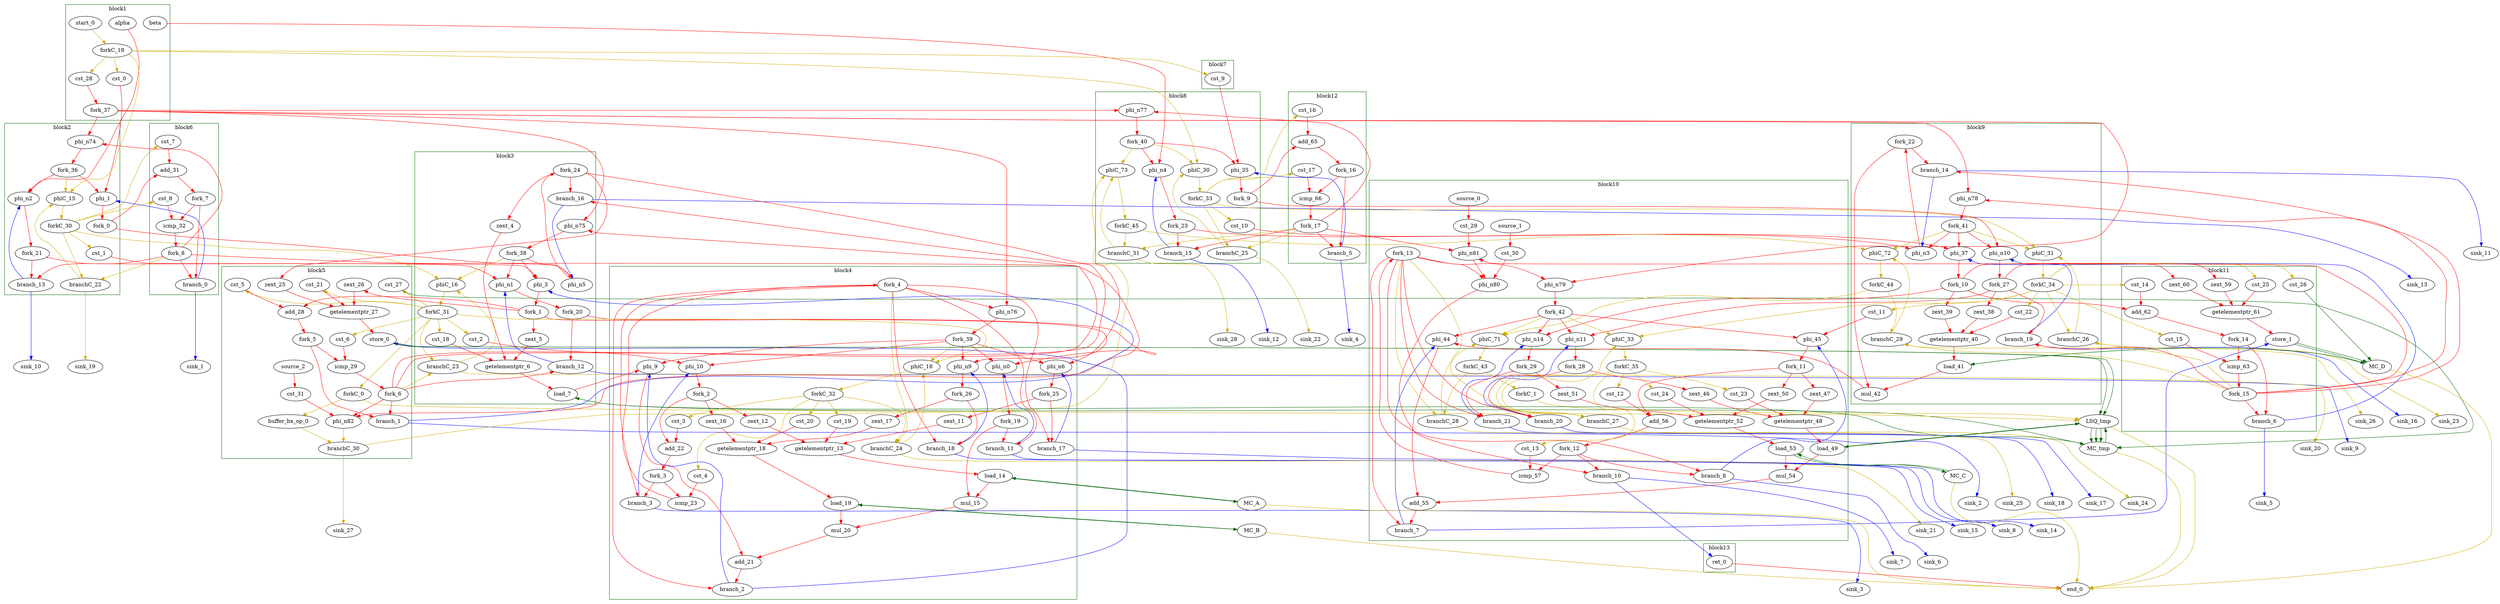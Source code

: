 Digraph G {
	splines=spline;
//DHLS version: 0.1.1" [shape = "none" pos = "20,20!"]

	subgraph cluster_0 {
	color = "darkgreen";
		label = "block1";
		"alpha" [type = "Entry", bbID= 1, in = "in1:32", out = "out1:32"];
		"beta" [type = "Entry", bbID= 1, in = "in1:32", out = "out1:32"];
		"cst_0" [type = "Constant", bbID= 1, in = "in1:32", out = "out1:32", value = "0x00000000"];
		"start_0" [type = "Entry", control= "true", bbID= 1, in = "in1:0", out = "out1:0"];
		"cst_28" [type = "Constant", bbID= 1, in = "in1:32", out = "out1:32", value = "0x00000001"];
		"forkC_18" [type = "Fork", bbID= 1, in = "in1:0", out = "out1:0 out2:0 out3:0 out4:0 out5:0 "];
		"fork_37" [type = "Fork", bbID= 1, in = "in1:32", out = "out1:32 out2:32 out3:32 out4:32 out5:32 out6:32 "];

	}

	subgraph cluster_1 {
	color = "darkgreen";
		label = "block2";
		"phi_1" [type = "Mux", bbID= 2, in = "in1?:1 in2:32 in3:32 ", out = "out1:32", delay=0.366];
		"cst_1" [type = "Constant", bbID= 2, in = "in1:32", out = "out1:32", value = "0x00000000"];
		"phi_n2" [type = "Mux", bbID= 2, in = "in1?:1 in2:32 in3:32 ", out = "out1:32", delay=0.366];
		"phiC_15" [type = "Mux", bbID= 2, in = "in1?:1 in2:0 in3:0 ", out = "out1:0", delay=0.166];
		"phi_n74" [type = "Merge", bbID= 2, in = "in1:32 in2:32*i ", out = "out1:32", delay=0.366];
		"branch_13" [type = "Branch", bbID= 2,  in = "in1:32 in2?:1*i", out = "out1+:32 out2-:32"];
		"branchC_22" [type = "Branch", bbID= 2,  in = "in1:0 in2?:1*i", out = "out1+:0 out2-:0"];
		"fork_0" [type = "Fork", bbID= 2, in = "in1:32", out = "out1:32 out2:32 "];
		"fork_21" [type = "Fork", bbID= 2, in = "in1:32", out = "out1:32 out2:32 "];
		"forkC_30" [type = "Fork", bbID= 2, in = "in1:0", out = "out1:0 out2:0 out3:0 out4:0 out5:0 "];
		"fork_36" [type = "Fork", bbID= 2, in = "in1:32", out = "out1:32 out2:32 out3:32 "];

	}

	subgraph cluster_2 {
	color = "darkgreen";
		label = "block3";
		"phi_3" [type = "Mux", bbID= 3, in = "in1?:1 in2:32 in3:32 ", out = "out1:32", delay=0.366];
		"zext_4" [type = "Operator", bbID= 3, op = "zext_op", in = "in1:32 ", out = "out1:32 ", delay=0.000, latency=0, II=1];
		"zext_5" [type = "Operator", bbID= 3, op = "zext_op", in = "in1:32 ", out = "out1:32 ", delay=0.000, latency=0, II=1];
		"getelementptr_6" [type = "Operator", bbID= 3, op = "getelementptr_op", in = "in1:32 in2:32 in3:32 ", out = "out1:32 ", constants=1, delay=2.966, latency=0, II=1];
		"load_7" [type = "Operator", bbID= 3, op = "mc_load_op",bbID= 3, portId= 0, offset= 0, in = "in1:32 in2:32", out = "out1:32 out2:32 ", delay=0.000, latency=2, II=1];
		"cst_2" [type = "Constant", bbID= 3, in = "in1:32", out = "out1:32", value = "0x00000000"];
		"cst_18" [type = "Constant", bbID= 3, in = "in1:32", out = "out1:32", value = "0x0000000A"];
		"phi_n1" [type = "Mux", bbID= 3, in = "in1?:1 in2:32 in3:32 ", out = "out1:32", delay=0.366];
		"phi_n5" [type = "Mux", bbID= 3, in = "in1?:1 in2:32 in3:32 ", out = "out1:32", delay=0.366];
		"phiC_16" [type = "Mux", bbID= 3, in = "in1?:1 in2:0 in3:0 ", out = "out1:0", delay=0.166];
		"phi_n75" [type = "Merge", bbID= 3, in = "in1:32 in2:32*i ", out = "out1:32", delay=0.366];
		"branch_12" [type = "Branch", bbID= 3,  in = "in1:32 in2?:1*i", out = "out1+:32 out2-:32"];
		"branch_16" [type = "Branch", bbID= 3,  in = "in1:32 in2?:1*i", out = "out1+:32 out2-:32"];
		"branchC_23" [type = "Branch", bbID= 3,  in = "in1:0 in2?:1*i", out = "out1+:0 out2-:0"];
		"fork_1" [type = "Fork", bbID= 3, in = "in1:32", out = "out1:32 out2:32 out3:32 out4:32 "];
		"fork_20" [type = "Fork", bbID= 3, in = "in1:32", out = "out1:32 out2:32 "];
		"fork_24" [type = "Fork", bbID= 3, in = "in1:32", out = "out1:32 out2:32 out3:32 out4:32 "];
		"forkC_31" [type = "Fork", bbID= 3, in = "in1:0", out = "out1:0 out2:0 out3:0 out4:0 out5:0 out6:0 out7:0 out8:0 out9:0 "];
		"fork_38" [type = "Fork", bbID= 3, in = "in1:32", out = "out1:32 out2:32 out3:32 out4:32 "];

	}

	subgraph cluster_3 {
	color = "darkgreen";
		label = "block4";
		"phi_9" [type = "Mux", bbID= 4, in = "in1?:1 in2:32 in3:32 ", out = "out1:32", delay=0.366];
		"phi_10" [type = "Mux", bbID= 4, in = "in1?:1 in2:32 in3:32 ", out = "out1:32", delay=0.366];
		"zext_11" [type = "Operator", bbID= 4, op = "zext_op", in = "in1:32 ", out = "out1:32 ", delay=0.000, latency=0, II=1];
		"zext_12" [type = "Operator", bbID= 4, op = "zext_op", in = "in1:32 ", out = "out1:32 ", delay=0.000, latency=0, II=1];
		"getelementptr_13" [type = "Operator", bbID= 4, op = "getelementptr_op", in = "in1:32 in2:32 in3:32 ", out = "out1:32 ", constants=1, delay=2.966, latency=0, II=1];
		"load_14" [type = "Operator", bbID= 4, op = "mc_load_op",bbID= 4, portId= 0, offset= 0, in = "in1:32 in2:32", out = "out1:32 out2:32 ", delay=0.000, latency=2, II=1];
		"mul_15" [type = "Operator", bbID= 4, op = "mul_op", in = "in1:32 in2:32 ", out = "out1:32 ", delay=0.000, latency=4, II=1];
		"zext_16" [type = "Operator", bbID= 4, op = "zext_op", in = "in1:32 ", out = "out1:32 ", delay=0.000, latency=0, II=1];
		"zext_17" [type = "Operator", bbID= 4, op = "zext_op", in = "in1:32 ", out = "out1:32 ", delay=0.000, latency=0, II=1];
		"getelementptr_18" [type = "Operator", bbID= 4, op = "getelementptr_op", in = "in1:32 in2:32 in3:32 ", out = "out1:32 ", constants=1, delay=2.966, latency=0, II=1];
		"load_19" [type = "Operator", bbID= 4, op = "mc_load_op",bbID= 4, portId= 0, offset= 0, in = "in1:32 in2:32", out = "out1:32 out2:32 ", delay=0.000, latency=2, II=1];
		"mul_20" [type = "Operator", bbID= 4, op = "mul_op", in = "in1:32 in2:32 ", out = "out1:32 ", delay=0.000, latency=4, II=1];
		"add_21" [type = "Operator", bbID= 4, op = "add_op", in = "in1:32 in2:32 ", out = "out1:32 ", delay=1.693, latency=0, II=1];
		"cst_3" [type = "Constant", bbID= 4, in = "in1:32", out = "out1:32", value = "0x00000001"];
		"add_22" [type = "Operator", bbID= 4, op = "add_op", in = "in1:32 in2:32 ", out = "out1:32 ", delay=1.693, latency=0, II=1];
		"cst_4" [type = "Constant", bbID= 4, in = "in1:32", out = "out1:32", value = "0x0000000A"];
		"icmp_23" [type = "Operator", bbID= 4, op = "icmp_ult_op", in = "in1:32 in2:32 ", out = "out1:1 ", delay=1.530, latency=0, II=1];
		"cst_19" [type = "Constant", bbID= 4, in = "in1:32", out = "out1:32", value = "0x0000000A"];
		"cst_20" [type = "Constant", bbID= 4, in = "in1:32", out = "out1:32", value = "0x0000000A"];
		"phi_n0" [type = "Mux", bbID= 4, in = "in1?:1 in2:32 in3:32 ", out = "out1:32", delay=0.366];
		"phi_n6" [type = "Mux", bbID= 4, in = "in1?:1 in2:32 in3:32 ", out = "out1:32", delay=0.366];
		"phi_n9" [type = "Mux", bbID= 4, in = "in1?:1 in2:32 in3:32 ", out = "out1:32", delay=0.366];
		"phiC_18" [type = "Mux", bbID= 4, in = "in1?:1 in2:0 in3:0 ", out = "out1:0", delay=0.166];
		"branch_2" [type = "Branch", bbID= 4,  in = "in1:32 in2?:1*i", out = "out1+:32 out2-:32"];
		"phi_n76" [type = "Merge", bbID= 4, in = "in1:32 in2:32*i ", out = "out1:32", delay=0.366];
		"branch_3" [type = "Branch", bbID= 4,  in = "in1:32 in2?:1*i", out = "out1+:32 out2-:32"];
		"branch_11" [type = "Branch", bbID= 4,  in = "in1:32 in2?:1*i", out = "out1+:32 out2-:32"];
		"branch_17" [type = "Branch", bbID= 4,  in = "in1:32 in2?:1*i", out = "out1+:32 out2-:32"];
		"branch_18" [type = "Branch", bbID= 4,  in = "in1:32 in2?:1*i", out = "out1+:32 out2-:32"];
		"branchC_24" [type = "Branch", bbID= 4,  in = "in1:0 in2?:1*i", out = "out1+:0 out2-:0"];
		"fork_2" [type = "Fork", bbID= 4, in = "in1:32", out = "out1:32 out2:32 out3:32 "];
		"fork_3" [type = "Fork", bbID= 4, in = "in1:32", out = "out1:32 out2:32 "];
		"fork_4" [type = "Fork", bbID= 4, in = "in1:32", out = "out1:32 out2:32 out3:32 out4:32 out5:32 out6:32 out7:32 "];
		"fork_19" [type = "Fork", bbID= 4, in = "in1:32", out = "out1:32 out2:32 "];
		"fork_25" [type = "Fork", bbID= 4, in = "in1:32", out = "out1:32 out2:32 "];
		"fork_26" [type = "Fork", bbID= 4, in = "in1:32", out = "out1:32 out2:32 "];
		"forkC_32" [type = "Fork", bbID= 4, in = "in1:0", out = "out1:0 out2:0 out3:0 out4:0 out5:0 "];
		"fork_39" [type = "Fork", bbID= 4, in = "in1:32", out = "out1:32 out2:32 out3:32 out4:32 out5:32 out6:32 "];

	}

	subgraph cluster_4 {
	color = "darkgreen";
		label = "block5";
		"zext_25" [type = "Operator", bbID= 5, op = "zext_op", in = "in1:32 ", out = "out1:32 ", delay=0.000, latency=0, II=1];
		"zext_26" [type = "Operator", bbID= 5, op = "zext_op", in = "in1:32 ", out = "out1:32 ", delay=0.000, latency=0, II=1];
		"getelementptr_27" [type = "Operator", bbID= 5, op = "getelementptr_op", in = "in1:32 in2:32 in3:32 ", out = "out1:32 ", constants=1, delay=2.966, latency=0, II=1];
		"store_0" [type = "Operator", bbID= 5, op = "lsq_store_op",bbID= 5, portId= 0, offset= 0, in = "in1:32 in2:32 ", out = "out1:32 out2:32", delay=0.000, latency=0, II=1];
		"cst_5" [type = "Constant", bbID= 5, in = "in1:32", out = "out1:32", value = "0x00000001"];
		"add_28" [type = "Operator", bbID= 5, op = "add_op", in = "in1:32 in2:32 ", out = "out1:32 ", delay=1.693, latency=0, II=1];
		"cst_6" [type = "Constant", bbID= 5, in = "in1:32", out = "out1:32", value = "0x0000000A"];
		"icmp_29" [type = "Operator", bbID= 5, op = "icmp_ult_op", in = "in1:32 in2:32 ", out = "out1:1 ", delay=1.530, latency=0, II=1];
		"cst_21" [type = "Constant", bbID= 5, in = "in1:32", out = "out1:32", value = "0x0000000A"];
		"cst_27" [type = "Constant", bbID= 5, in = "in1:32", out = "out1:32", value = "0x00000001"];
		"forkC_0" [type = "Fork", bbID= 5, in = "in1:0", out = "out1:0 out2:0 "];
		"buffer_bx_op_0" [type = "Operator", bbID= 5, op = "buffer_bx_op", in = "in1:0", out = "out1:0", delay=0, latency=1, II=1];
		"branch_1" [type = "Branch", bbID= 5,  in = "in1:32 in2?:1*i", out = "out1+:32 out2-:32"];
		"phi_n82" [type = "Mux", bbID= 5, in = "in1?:1 in2:32 in3:32 ", out = "out1:32", delay=0.366];
		"cst_31" [type = "Constant", bbID= 5, in = "in1:32", out = "out1:32", value = "0x00000001"];
		"source_2" [type = "Source", bbID= 5, out = "out1:0"];
		"branchC_30" [type = "Branch", bbID= 5,  in = "in1:0 in2?:1", out = "out1+:0 out2-:0"];
		"fork_5" [type = "Fork", bbID= 5, in = "in1:32", out = "out1:32 out2:32 "];
		"fork_6" [type = "Fork", bbID= 5, in = "in1:32", out = "out1:32 out2:32 out3:32 out4:32 out5:32 out6:32 "];

	}

	subgraph cluster_5 {
	color = "darkgreen";
		label = "block6";
		"cst_7" [type = "Constant", bbID= 6, in = "in1:32", out = "out1:32", value = "0x00000001"];
		"add_31" [type = "Operator", bbID= 6, op = "add_op", in = "in1:32 in2:32 ", out = "out1:32 ", delay=1.693, latency=0, II=1];
		"cst_8" [type = "Constant", bbID= 6, in = "in1:32", out = "out1:32", value = "0x0000000A"];
		"icmp_32" [type = "Operator", bbID= 6, op = "icmp_ult_op", in = "in1:32 in2:32 ", out = "out1:1 ", delay=1.530, latency=0, II=1];
		"branch_0" [type = "Branch", bbID= 6,  in = "in1:32 in2?:1*i", out = "out1+:32 out2-:32"];
		"fork_7" [type = "Fork", bbID= 6, in = "in1:32", out = "out1:32 out2:32 "];
		"fork_8" [type = "Fork", bbID= 6, in = "in1:32", out = "out1:32 out2:32 out3:32 out4:32 out5:32 "];

	}

	subgraph cluster_6 {
	color = "darkgreen";
		label = "block7";
		"cst_9" [type = "Constant", bbID= 7, in = "in1:32", out = "out1:32", value = "0x00000000"];

	}

	subgraph cluster_7 {
	color = "darkgreen";
		label = "block8";
		"phi_35" [type = "Mux", bbID= 8, in = "in1?:1 in2:32 in3:32 ", out = "out1:32", delay=0.366];
		"cst_10" [type = "Constant", bbID= 8, in = "in1:32", out = "out1:32", value = "0x00000000"];
		"phi_n4" [type = "Mux", bbID= 8, in = "in1?:1 in2:32 in3:32 ", out = "out1:32", delay=0.366];
		"phiC_30" [type = "Mux", bbID= 8, in = "in1?:1 in2:0 in3:0 ", out = "out1:0", delay=0.166];
		"phiC_73" [type = "Mux", bbID= 8, in = "in1?:1 in2:0 in3:0 ", out = "out1:0", delay=0.166];
		"phi_n77" [type = "Merge", bbID= 8, in = "in1:32 in2:32*i ", out = "out1:32", delay=0.366];
		"branch_15" [type = "Branch", bbID= 8,  in = "in1:32 in2?:1*i", out = "out1+:32 out2-:32"];
		"branchC_25" [type = "Branch", bbID= 8,  in = "in1:0 in2?:1*i", out = "out1+:0 out2-:0"];
		"branchC_31" [type = "Branch", bbID= 8,  in = "in1:0 in2?:1*i", out = "out1+:0 out2-:0"];
		"fork_9" [type = "Fork", bbID= 8, in = "in1:32", out = "out1:32 out2:32 "];
		"fork_23" [type = "Fork", bbID= 8, in = "in1:32", out = "out1:32 out2:32 "];
		"forkC_33" [type = "Fork", bbID= 8, in = "in1:0", out = "out1:0 out2:0 out3:0 out4:0 out5:0 "];
		"fork_40" [type = "Fork", bbID= 8, in = "in1:32", out = "out1:32 out2:32 out3:32 out4:32 "];
		"forkC_45" [type = "Fork", bbID= 8, in = "in1:0", out = "out1:0 out2:0 "];

	}

	subgraph cluster_8 {
	color = "darkgreen";
		label = "block9";
		"phi_37" [type = "Mux", bbID= 9, in = "in1?:1 in2:32 in3:32 ", out = "out1:32", delay=0.366];
		"zext_38" [type = "Operator", bbID= 9, op = "zext_op", in = "in1:32 ", out = "out1:32 ", delay=0.000, latency=0, II=1];
		"zext_39" [type = "Operator", bbID= 9, op = "zext_op", in = "in1:32 ", out = "out1:32 ", delay=0.000, latency=0, II=1];
		"getelementptr_40" [type = "Operator", bbID= 9, op = "getelementptr_op", in = "in1:32 in2:32 in3:32 ", out = "out1:32 ", constants=1, delay=2.966, latency=0, II=1];
		"load_41" [type = "Operator", bbID= 9, op = "mc_load_op",bbID= 9, portId= 0, offset= 0, in = "in1:32 in2:32", out = "out1:32 out2:32 ", delay=0.000, latency=2, II=1];
		"mul_42" [type = "Operator", bbID= 9, op = "mul_op", in = "in1:32 in2:32 ", out = "out1:32 ", delay=0.000, latency=4, II=1];
		"cst_11" [type = "Constant", bbID= 9, in = "in1:32", out = "out1:32", value = "0x00000000"];
		"cst_22" [type = "Constant", bbID= 9, in = "in1:32", out = "out1:32", value = "0x0000000A"];
		"phi_n3" [type = "Mux", bbID= 9, in = "in1?:1 in2:32 in3:32 ", out = "out1:32", delay=0.366];
		"phi_n10" [type = "Mux", bbID= 9, in = "in1?:1 in2:32 in3:32 ", out = "out1:32", delay=0.366];
		"phiC_31" [type = "Mux", bbID= 9, in = "in1?:1 in2:0 in3:0 ", out = "out1:0", delay=0.166];
		"phiC_72" [type = "Mux", bbID= 9, in = "in1?:1 in2:0 in3:0 ", out = "out1:0", delay=0.166];
		"phi_n78" [type = "Merge", bbID= 9, in = "in1:32 in2:32*i ", out = "out1:32", delay=0.366];
		"branch_14" [type = "Branch", bbID= 9,  in = "in1:32 in2?:1*i", out = "out1+:32 out2-:32"];
		"branch_19" [type = "Branch", bbID= 9,  in = "in1:32 in2?:1*i", out = "out1+:32 out2-:32"];
		"branchC_26" [type = "Branch", bbID= 9,  in = "in1:0 in2?:1*i", out = "out1+:0 out2-:0"];
		"branchC_29" [type = "Branch", bbID= 9,  in = "in1:0 in2?:1*i", out = "out1+:0 out2-:0"];
		"fork_10" [type = "Fork", bbID= 9, in = "in1:32", out = "out1:32 out2:32 out3:32 out4:32 "];
		"fork_22" [type = "Fork", bbID= 9, in = "in1:32", out = "out1:32 out2:32 "];
		"fork_27" [type = "Fork", bbID= 9, in = "in1:32", out = "out1:32 out2:32 out3:32 out4:32 "];
		"forkC_34" [type = "Fork", bbID= 9, in = "in1:0", out = "out1:0 out2:0 out3:0 out4:0 out5:0 out6:0 out7:0 out8:0 "];
		"fork_41" [type = "Fork", bbID= 9, in = "in1:32", out = "out1:32 out2:32 out3:32 out4:32 out5:32 "];
		"forkC_44" [type = "Fork", bbID= 9, in = "in1:0", out = "out1:0 out2:0 "];

	}

	subgraph cluster_9 {
	color = "darkgreen";
		label = "block10";
		"phi_44" [type = "Mux", bbID= 10, in = "in1?:1 in2:32 in3:32 ", out = "out1:32", delay=0.366];
		"phi_45" [type = "Mux", bbID= 10, in = "in1?:1 in2:32 in3:32 ", out = "out1:32", delay=0.366];
		"zext_46" [type = "Operator", bbID= 10, op = "zext_op", in = "in1:32 ", out = "out1:32 ", delay=0.000, latency=0, II=1];
		"zext_47" [type = "Operator", bbID= 10, op = "zext_op", in = "in1:32 ", out = "out1:32 ", delay=0.000, latency=0, II=1];
		"getelementptr_48" [type = "Operator", bbID= 10, op = "getelementptr_op", in = "in1:32 in2:32 in3:32 ", out = "out1:32 ", constants=1, delay=2.966, latency=0, II=1];
		"load_49" [type = "Operator", bbID= 10, op = "lsq_load_op",bbID= 10, portId= 0, offset= 0, in = "in1:32 in2:32", out = "out1:32 out2:32 ", delay=0.000, latency=5, II=1];
		"zext_50" [type = "Operator", bbID= 10, op = "zext_op", in = "in1:32 ", out = "out1:32 ", delay=0.000, latency=0, II=1];
		"zext_51" [type = "Operator", bbID= 10, op = "zext_op", in = "in1:32 ", out = "out1:32 ", delay=0.000, latency=0, II=1];
		"getelementptr_52" [type = "Operator", bbID= 10, op = "getelementptr_op", in = "in1:32 in2:32 in3:32 ", out = "out1:32 ", constants=1, delay=2.966, latency=0, II=1];
		"load_53" [type = "Operator", bbID= 10, op = "mc_load_op",bbID= 10, portId= 0, offset= 0, in = "in1:32 in2:32", out = "out1:32 out2:32 ", delay=0.000, latency=2, II=1];
		"mul_54" [type = "Operator", bbID= 10, op = "mul_op", in = "in1:32 in2:32 ", out = "out1:32 ", delay=0.000, latency=4, II=1];
		"add_55" [type = "Operator", bbID= 10, op = "add_op", in = "in1:32 in2:32 ", out = "out1:32 ", delay=1.693, latency=0, II=1];
		"cst_12" [type = "Constant", bbID= 10, in = "in1:32", out = "out1:32", value = "0x00000001"];
		"add_56" [type = "Operator", bbID= 10, op = "add_op", in = "in1:32 in2:32 ", out = "out1:32 ", delay=1.693, latency=0, II=1];
		"cst_13" [type = "Constant", bbID= 10, in = "in1:32", out = "out1:32", value = "0x0000000A"];
		"icmp_57" [type = "Operator", bbID= 10, op = "icmp_ult_op", in = "in1:32 in2:32 ", out = "out1:1 ", delay=1.530, latency=0, II=1];
		"cst_23" [type = "Constant", bbID= 10, in = "in1:32", out = "out1:32", value = "0x0000000A"];
		"cst_24" [type = "Constant", bbID= 10, in = "in1:32", out = "out1:32", value = "0x0000000A"];
		"forkC_1" [type = "Fork", bbID= 10, in = "in1:0", out = "out1:0 "];
		"phi_n11" [type = "Mux", bbID= 10, in = "in1?:1 in2:32 in3:32 ", out = "out1:32", delay=0.366];
		"phi_n14" [type = "Mux", bbID= 10, in = "in1?:1 in2:32 in3:32 ", out = "out1:32", delay=0.366];
		"phiC_33" [type = "Mux", bbID= 10, in = "in1?:1 in2:0 in3:0 ", out = "out1:0", delay=0.166];
		"phiC_71" [type = "Mux", bbID= 10, in = "in1?:1 in2:0 in3:0 ", out = "out1:0", delay=0.166];
		"branch_7" [type = "Branch", bbID= 10,  in = "in1:32 in2?:1*i", out = "out1+:32 out2-:32"];
		"phi_n79" [type = "Merge", bbID= 10, in = "in1:32 in2:32*i ", out = "out1:32", delay=0.366];
		"branch_8" [type = "Branch", bbID= 10,  in = "in1:32 in2?:1*i", out = "out1+:32 out2-:32"];
		"phi_n80" [type = "Mux", bbID= 10, in = "in1?:1 in2:32 in3:32 ", out = "out1:32", delay=0.366];
		"phi_n81" [type = "Mux", bbID= 10, in = "in1?:1 in2:32 in3:32 ", out = "out1:32", delay=0.366];
		"cst_29" [type = "Constant", bbID= 10, in = "in1:32", out = "out1:32", value = "0x00000001"];
		"source_0" [type = "Source", bbID= 10, out = "out1:0"];
		"cst_30" [type = "Constant", bbID= 10, in = "in1:32", out = "out1:32", value = "0x00000001"];
		"source_1" [type = "Source", bbID= 10, out = "out1:0"];
		"branch_10" [type = "Branch", bbID= 10,  in = "in1:32 in2?:1", out = "out1+:32 out2-:32"];
		"branch_20" [type = "Branch", bbID= 10,  in = "in1:32 in2?:1*i", out = "out1+:32 out2-:32"];
		"branch_21" [type = "Branch", bbID= 10,  in = "in1:32 in2?:1*i", out = "out1+:32 out2-:32"];
		"branchC_27" [type = "Branch", bbID= 10,  in = "in1:0 in2?:1*i", out = "out1+:0 out2-:0"];
		"branchC_28" [type = "Branch", bbID= 10,  in = "in1:0 in2?:1*i", out = "out1+:0 out2-:0"];
		"fork_11" [type = "Fork", bbID= 10, in = "in1:32", out = "out1:32 out2:32 out3:32 "];
		"fork_12" [type = "Fork", bbID= 10, in = "in1:32", out = "out1:32 out2:32 out3:32 "];
		"fork_13" [type = "Fork", bbID= 10, in = "in1:32", out = "out1:32 out2:32 out3:32 out4:32 out5:32 out6:32 out7:32 out8:32 "];
		"fork_28" [type = "Fork", bbID= 10, in = "in1:32", out = "out1:32 out2:32 "];
		"fork_29" [type = "Fork", bbID= 10, in = "in1:32", out = "out1:32 out2:32 "];
		"forkC_35" [type = "Fork", bbID= 10, in = "in1:0", out = "out1:0 out2:0 out3:0 out4:0 out5:0 "];
		"fork_42" [type = "Fork", bbID= 10, in = "in1:32", out = "out1:32 out2:32 out3:32 out4:32 out5:32 out6:32 "];
		"forkC_43" [type = "Fork", bbID= 10, in = "in1:0", out = "out1:0 out2:0 "];

	}

	subgraph cluster_10 {
	color = "darkgreen";
		label = "block11";
		"zext_59" [type = "Operator", bbID= 11, op = "zext_op", in = "in1:32 ", out = "out1:32 ", delay=0.000, latency=0, II=1];
		"zext_60" [type = "Operator", bbID= 11, op = "zext_op", in = "in1:32 ", out = "out1:32 ", delay=0.000, latency=0, II=1];
		"getelementptr_61" [type = "Operator", bbID= 11, op = "getelementptr_op", in = "in1:32 in2:32 in3:32 ", out = "out1:32 ", constants=1, delay=2.966, latency=0, II=1];
		"store_1" [type = "Operator", bbID= 11, op = "mc_store_op",bbID= 11, portId= 0, offset= 0, in = "in1:32 in2:32 ", out = "out1:32 out2:32", delay=0.000, latency=0, II=1];
		"cst_14" [type = "Constant", bbID= 11, in = "in1:32", out = "out1:32", value = "0x00000001"];
		"add_62" [type = "Operator", bbID= 11, op = "add_op", in = "in1:32 in2:32 ", out = "out1:32 ", delay=1.693, latency=0, II=1];
		"cst_15" [type = "Constant", bbID= 11, in = "in1:32", out = "out1:32", value = "0x0000000A"];
		"icmp_63" [type = "Operator", bbID= 11, op = "icmp_ult_op", in = "in1:32 in2:32 ", out = "out1:1 ", delay=1.530, latency=0, II=1];
		"cst_25" [type = "Constant", bbID= 11, in = "in1:32", out = "out1:32", value = "0x0000000A"];
		"cst_26" [type = "Constant", bbID= 11, in = "in1:32", out = "out1:32", value = "0x00000001"];
		"branch_6" [type = "Branch", bbID= 11,  in = "in1:32 in2?:1*i", out = "out1+:32 out2-:32"];
		"fork_14" [type = "Fork", bbID= 11, in = "in1:32", out = "out1:32 out2:32 "];
		"fork_15" [type = "Fork", bbID= 11, in = "in1:32", out = "out1:32 out2:32 out3:32 out4:32 out5:32 out6:32 out7:32 "];

	}

	subgraph cluster_11 {
	color = "darkgreen";
		label = "block12";
		"cst_16" [type = "Constant", bbID= 12, in = "in1:32", out = "out1:32", value = "0x00000001"];
		"add_65" [type = "Operator", bbID= 12, op = "add_op", in = "in1:32 in2:32 ", out = "out1:32 ", delay=1.693, latency=0, II=1];
		"cst_17" [type = "Constant", bbID= 12, in = "in1:32", out = "out1:32", value = "0x0000000A"];
		"icmp_66" [type = "Operator", bbID= 12, op = "icmp_ult_op", in = "in1:32 in2:32 ", out = "out1:1 ", delay=1.530, latency=0, II=1];
		"branch_5" [type = "Branch", bbID= 12,  in = "in1:32 in2?:1*i", out = "out1+:32 out2-:32"];
		"fork_16" [type = "Fork", bbID= 12, in = "in1:32", out = "out1:32 out2:32 "];
		"fork_17" [type = "Fork", bbID= 12, in = "in1:32", out = "out1:32 out2:32 out3:32 out4:32 out5:32 out6:32 "];

	}

	subgraph cluster_12 {
	color = "darkgreen";
		label = "block13";
		"ret_0" [type = "Operator", bbID= 13, op = "ret_op", in = "in1:32 ", out = "out1:32 ", delay=0.000, latency=0, II=1];

	}
	"LSQ_tmp" [type = "LSQ", bbID= 0, in = "in1:0*c0 in2:0*c1 in3:32*s0a in4:32*s0d in5:32*l0a in6:32*x0d ", out = "out1:32*l0d out2:0*e out3:32*x0a out4:32*y0a out5:32*y0d ", memory = "tmp", bbcount = 2, ldcount = 1, stcount = 1, fifoDepth = 16, numLoads = "{0; 1}", numStores = "{1; 0}", loadOffsets = "{{0;0;0;0;0;0;0;0;0;0;0;0;0;0;0;0};{0;0;0;0;0;0;0;0;0;0;0;0;0;0;0;0}}", storeOffsets = "{{0;0;0;0;0;0;0;0;0;0;0;0;0;0;0;0};{0;0;0;0;0;0;0;0;0;0;0;0;0;0;0;0}}", loadPorts = "{{0;0;0;0;0;0;0;0;0;0;0;0;0;0;0;0};{0;0;0;0;0;0;0;0;0;0;0;0;0;0;0;0}}", storePorts = "{{0;0;0;0;0;0;0;0;0;0;0;0;0;0;0;0};{0;0;0;0;0;0;0;0;0;0;0;0;0;0;0;0}}"];
	"MC_tmp" [type = "MC", bbID= 0, in = "in1:32*c0 in2:32*l0a in3:32*l1a in4:32*s0a in5:32*s0d ", out = "out1:32*l0d out2:32*l1d out3:0*e ", memory = "tmp", bbcount = 1, ldcount = 2, stcount = 1];
	"MC_A" [type = "MC", bbID= 0, in = "in1:32*l0a ", out = "out1:32*l0d out2:0*e ", memory = "A", bbcount = 0, ldcount = 1, stcount = 0];
	"MC_B" [type = "MC", bbID= 0, in = "in1:32*l0a ", out = "out1:32*l0d out2:0*e ", memory = "B", bbcount = 0, ldcount = 1, stcount = 0];
	"MC_D" [type = "MC", bbID= 0, in = "in1:32*c0 in2:32*l0a in3:32*s0a in4:32*s0d ", out = "out1:32*l0d out2:0*e ", memory = "D", bbcount = 1, ldcount = 1, stcount = 1];
	"MC_C" [type = "MC", bbID= 0, in = "in1:32*l0a ", out = "out1:32*l0d out2:0*e ", memory = "C", bbcount = 0, ldcount = 1, stcount = 0];
	"sink_1" [type = "Sink", bbID= 0, in = "in1:32"];
	"sink_2" [type = "Sink", bbID= 0, in = "in1:32"];
	"sink_3" [type = "Sink", bbID= 0, in = "in1:32"];
	"sink_4" [type = "Sink", bbID= 0, in = "in1:32"];
	"sink_5" [type = "Sink", bbID= 0, in = "in1:32"];
	"sink_6" [type = "Sink", bbID= 0, in = "in1:32"];
	"sink_7" [type = "Sink", bbID= 0, in = "in1:32"];
	"sink_8" [type = "Sink", bbID= 0, in = "in1:32"];
	"sink_9" [type = "Sink", bbID= 0, in = "in1:32"];
	"sink_10" [type = "Sink", bbID= 0, in = "in1:32"];
	"sink_11" [type = "Sink", bbID= 0, in = "in1:32"];
	"sink_12" [type = "Sink", bbID= 0, in = "in1:32"];
	"sink_13" [type = "Sink", bbID= 0, in = "in1:32"];
	"sink_14" [type = "Sink", bbID= 0, in = "in1:32"];
	"sink_15" [type = "Sink", bbID= 0, in = "in1:32"];
	"sink_16" [type = "Sink", bbID= 0, in = "in1:32"];
	"sink_17" [type = "Sink", bbID= 0, in = "in1:32"];
	"sink_18" [type = "Sink", bbID= 0, in = "in1:32"];
	"sink_19" [type = "Sink", bbID= 0, in = "in1:0"];
	"sink_20" [type = "Sink", bbID= 0, in = "in1:0"];
	"sink_21" [type = "Sink", bbID= 0, in = "in1:0"];
	"sink_22" [type = "Sink", bbID= 0, in = "in1:0"];
	"sink_23" [type = "Sink", bbID= 0, in = "in1:0"];
	"sink_24" [type = "Sink", bbID= 0, in = "in1:0"];
	"sink_25" [type = "Sink", bbID= 0, in = "in1:0"];
	"sink_26" [type = "Sink", bbID= 0, in = "in1:0"];
	"sink_27" [type = "Sink", bbID= 0, in = "in1:0"];
	"sink_28" [type = "Sink", bbID= 0, in = "in1:0"];
	"end_0" [type = "Exit", bbID= 0, in = "in1:0*e in2:0*e in3:0*e in4:0*e in5:0*e in6:0*e in7:32 ", out = "out1:32"];

	"load_7" -> "MC_tmp" [color = "darkgreen", mem_address = "true", from = "out2", to = "in2"];
	"MC_tmp" -> "load_7" [color = "darkgreen", mem_address = "false", from = "out1", to = "in1"];
	"load_14" -> "MC_A" [color = "darkgreen", mem_address = "true", from = "out2", to = "in1"];
	"MC_A" -> "load_14" [color = "darkgreen", mem_address = "false", from = "out1", to = "in1"];
	"load_19" -> "MC_B" [color = "darkgreen", mem_address = "true", from = "out2", to = "in1"];
	"MC_B" -> "load_19" [color = "darkgreen", mem_address = "false", from = "out1", to = "in1"];
	"store_0" -> "LSQ_tmp" [color = "darkgreen", mem_address = "true", from = "out2", to = "in3"];
	"store_0" -> "LSQ_tmp" [color = "darkgreen", mem_address = "false", from = "out1", to = "in4"];
	"load_41" -> "MC_D" [color = "darkgreen", mem_address = "true", from = "out2", to = "in2"];
	"MC_D" -> "load_41" [color = "darkgreen", mem_address = "false", from = "out1", to = "in1"];
	"load_49" -> "LSQ_tmp" [color = "darkgreen", mem_address = "true", from = "out2", to = "in5"];
	"LSQ_tmp" -> "load_49" [color = "darkgreen", mem_address = "false", from = "out1", to = "in1"];
	"load_53" -> "MC_C" [color = "darkgreen", mem_address = "true", from = "out2", to = "in1"];
	"MC_C" -> "load_53" [color = "darkgreen", mem_address = "false", from = "out1", to = "in1"];
	"store_1" -> "MC_D" [color = "darkgreen", mem_address = "true", from = "out2", to = "in3"];
	"store_1" -> "MC_D" [color = "darkgreen", mem_address = "false", from = "out1", to = "in4"];
	"LSQ_tmp" -> "end_0" [color = "gold3", from = "out2", to = "in1"];
	"cst_27" -> "MC_tmp" [color = "darkgreen", from = "out1", to = "in1"];
	"MC_tmp" -> "end_0" [color = "gold3", from = "out3", to = "in2"];
	"LSQ_tmp" -> "MC_tmp" [color = "darkgreen", mem_address = "true", from = "out3", to = "in3"];
	"LSQ_tmp" -> "MC_tmp" [color = "darkgreen", mem_address = "true", from = "out4", to = "in4"];
	"LSQ_tmp" -> "MC_tmp" [color = "darkgreen", mem_address = "false", from = "out5", to = "in5"];
	"MC_tmp" -> "LSQ_tmp" [color = "darkgreen", mem_address = "false", from = "out2", to = "in6"];
	"MC_A" -> "end_0" [color = "gold3", from = "out2", to = "in3"];
	"MC_B" -> "end_0" [color = "gold3", from = "out2", to = "in4"];
	"cst_26" -> "MC_D" [color = "darkgreen", from = "out1", to = "in1"];
	"MC_D" -> "end_0" [color = "gold3", from = "out2", to = "in5"];
	"MC_C" -> "end_0" [color = "gold3", from = "out2", to = "in6"];
	"alpha" -> "phi_n2" [color = "red", from = "out1", to = "in3"];
	"beta" -> "phi_n4" [color = "red", from = "out1", to = "in3"];
	"cst_0" -> "phi_1" [color = "red", from = "out1", to = "in3"];
	"phi_1" -> "fork_0" [color = "red", from = "out1", to = "in1"];
	"cst_1" -> "phi_3" [color = "red", from = "out1", to = "in3"];
	"phi_3" -> "fork_1" [color = "red", from = "out1", to = "in1"];
	"zext_4" -> "getelementptr_6" [color = "red", from = "out1", to = "in1"];
	"zext_5" -> "getelementptr_6" [color = "red", from = "out1", to = "in2"];
	"getelementptr_6" -> "load_7" [color = "red", from = "out1", to = "in2"];
	"load_7" -> "phi_9" [color = "red", from = "out1", to = "in3"];
	"phi_9" -> "add_21" [color = "red", from = "out1", to = "in1"];
	"cst_2" -> "phi_10" [color = "red", from = "out1", to = "in3"];
	"phi_10" -> "fork_2" [color = "red", from = "out1", to = "in1"];
	"zext_11" -> "getelementptr_13" [color = "red", from = "out1", to = "in1"];
	"zext_12" -> "getelementptr_13" [color = "red", from = "out1", to = "in2"];
	"getelementptr_13" -> "load_14" [color = "red", from = "out1", to = "in2"];
	"load_14" -> "mul_15" [color = "red", from = "out1", to = "in1"];
	"mul_15" -> "mul_20" [color = "red", from = "out1", to = "in1"];
	"zext_16" -> "getelementptr_18" [color = "red", from = "out1", to = "in1"];
	"zext_17" -> "getelementptr_18" [color = "red", from = "out1", to = "in2"];
	"getelementptr_18" -> "load_19" [color = "red", from = "out1", to = "in2"];
	"load_19" -> "mul_20" [color = "red", from = "out1", to = "in2"];
	"mul_20" -> "add_21" [color = "red", from = "out1", to = "in2"];
	"add_21" -> "branch_2" [color = "red", from = "out1", to = "in1"];
	"cst_3" -> "add_22" [color = "red", from = "out1", to = "in2"];
	"add_22" -> "fork_3" [color = "red", from = "out1", to = "in1"];
	"cst_4" -> "icmp_23" [color = "red", from = "out1", to = "in2"];
	"icmp_23" -> "fork_4" [color = "red", from = "out1", to = "in1"];
	"zext_25" -> "getelementptr_27" [color = "red", from = "out1", to = "in1"];
	"zext_26" -> "getelementptr_27" [color = "red", from = "out1", to = "in2"];
	"getelementptr_27" -> "store_0" [color = "red", from = "out1", to = "in2"];
	"cst_5" -> "add_28" [color = "red", from = "out1", to = "in2"];
	"add_28" -> "fork_5" [color = "red", from = "out1", to = "in1"];
	"cst_6" -> "icmp_29" [color = "red", from = "out1", to = "in2"];
	"icmp_29" -> "fork_6" [color = "red", from = "out1", to = "in1"];
	"cst_7" -> "add_31" [color = "red", from = "out1", to = "in2"];
	"add_31" -> "fork_7" [color = "red", from = "out1", to = "in1"];
	"cst_8" -> "icmp_32" [color = "red", from = "out1", to = "in2"];
	"icmp_32" -> "fork_8" [color = "red", from = "out1", to = "in1"];
	"cst_9" -> "phi_35" [color = "red", from = "out1", to = "in3"];
	"phi_35" -> "fork_9" [color = "red", from = "out1", to = "in1"];
	"cst_10" -> "phi_37" [color = "red", from = "out1", to = "in3"];
	"phi_37" -> "fork_10" [color = "red", from = "out1", to = "in1"];
	"zext_38" -> "getelementptr_40" [color = "red", from = "out1", to = "in1"];
	"zext_39" -> "getelementptr_40" [color = "red", from = "out1", to = "in2"];
	"getelementptr_40" -> "load_41" [color = "red", from = "out1", to = "in2"];
	"load_41" -> "mul_42" [color = "red", from = "out1", to = "in1"];
	"mul_42" -> "phi_44" [color = "red", from = "out1", to = "in3"];
	"phi_44" -> "add_55" [color = "red", from = "out1", to = "in1"];
	"cst_11" -> "phi_45" [color = "red", from = "out1", to = "in3"];
	"phi_45" -> "fork_11" [color = "red", from = "out1", to = "in1"];
	"zext_46" -> "getelementptr_48" [color = "red", from = "out1", to = "in1"];
	"zext_47" -> "getelementptr_48" [color = "red", from = "out1", to = "in2"];
	"getelementptr_48" -> "load_49" [color = "red", from = "out1", to = "in2"];
	"load_49" -> "mul_54" [color = "red", from = "out1", to = "in1"];
	"zext_50" -> "getelementptr_52" [color = "red", from = "out1", to = "in1"];
	"zext_51" -> "getelementptr_52" [color = "red", from = "out1", to = "in2"];
	"getelementptr_52" -> "load_53" [color = "red", from = "out1", to = "in2"];
	"load_53" -> "mul_54" [color = "red", from = "out1", to = "in2"];
	"mul_54" -> "add_55" [color = "red", from = "out1", to = "in2"];
	"add_55" -> "branch_7" [color = "red", from = "out1", to = "in1"];
	"cst_12" -> "add_56" [color = "red", from = "out1", to = "in2"];
	"add_56" -> "fork_12" [color = "red", from = "out1", to = "in1"];
	"cst_13" -> "icmp_57" [color = "red", from = "out1", to = "in2"];
	"icmp_57" -> "fork_13" [color = "red", from = "out1", to = "in1"];
	"zext_59" -> "getelementptr_61" [color = "red", from = "out1", to = "in1"];
	"zext_60" -> "getelementptr_61" [color = "red", from = "out1", to = "in2"];
	"getelementptr_61" -> "store_1" [color = "red", from = "out1", to = "in2"];
	"cst_14" -> "add_62" [color = "red", from = "out1", to = "in2"];
	"add_62" -> "fork_14" [color = "red", from = "out1", to = "in1"];
	"cst_15" -> "icmp_63" [color = "red", from = "out1", to = "in2"];
	"icmp_63" -> "fork_15" [color = "red", from = "out1", to = "in1"];
	"cst_16" -> "add_65" [color = "red", from = "out1", to = "in2"];
	"add_65" -> "fork_16" [color = "red", from = "out1", to = "in1"];
	"cst_17" -> "icmp_66" [color = "red", from = "out1", to = "in2"];
	"icmp_66" -> "fork_17" [color = "red", from = "out1", to = "in1"];
	"ret_0" -> "end_0" [color = "red", from = "out1", to = "in7"];
	"cst_18" -> "getelementptr_6" [color = "red", from = "out1", to = "in3"];
	"cst_19" -> "getelementptr_13" [color = "red", from = "out1", to = "in3"];
	"cst_20" -> "getelementptr_18" [color = "red", from = "out1", to = "in3"];
	"cst_21" -> "getelementptr_27" [color = "red", from = "out1", to = "in3"];
	"cst_22" -> "getelementptr_40" [color = "red", from = "out1", to = "in3"];
	"cst_23" -> "getelementptr_48" [color = "red", from = "out1", to = "in3"];
	"cst_24" -> "getelementptr_52" [color = "red", from = "out1", to = "in3"];
	"cst_25" -> "getelementptr_61" [color = "red", from = "out1", to = "in3"];
	"start_0" -> "forkC_18" [color = "gold3", from = "out1", to = "in1"];
	"forkC_0" -> "buffer_bx_op_0" [color = "gold3", from = "out1", to = "in1"];
	"forkC_0" -> "LSQ_tmp" [color = "gold3", from = "out2", to = "in1"];
	"buffer_bx_op_0" -> "branchC_30" [color = "gold3", from = "out1", to = "in1"];
	"forkC_1" -> "LSQ_tmp" [color = "gold3", from = "out1", to = "in2"];
	"phi_n0" -> "fork_19" [color = "red", from = "out1", to = "in1"];
	"phi_n1" -> "fork_20" [color = "red", from = "out1", to = "in1"];
	"phi_n2" -> "fork_21" [color = "red", from = "out1", to = "in1"];
	"phi_n3" -> "fork_22" [color = "red", from = "out1", to = "in1"];
	"phi_n4" -> "fork_23" [color = "red", from = "out1", to = "in1"];
	"phi_n5" -> "fork_24" [color = "red", from = "out1", to = "in1"];
	"phi_n6" -> "fork_25" [color = "red", from = "out1", to = "in1"];
	"phi_n9" -> "fork_26" [color = "red", from = "out1", to = "in1"];
	"phi_n10" -> "fork_27" [color = "red", from = "out1", to = "in1"];
	"phi_n11" -> "fork_28" [color = "red", from = "out1", to = "in1"];
	"phi_n14" -> "fork_29" [color = "red", from = "out1", to = "in1"];
	"phiC_15" -> "forkC_30" [color = "gold3", from = "out1", to = "in1"];
	"phiC_16" -> "forkC_31" [color = "gold3", from = "out1", to = "in1"];
	"phiC_18" -> "forkC_32" [color = "gold3", from = "out1", to = "in1"];
	"phiC_30" -> "forkC_33" [color = "gold3", from = "out1", to = "in1"];
	"phiC_31" -> "forkC_34" [color = "gold3", from = "out1", to = "in1"];
	"phiC_33" -> "forkC_35" [color = "gold3", from = "out1", to = "in1"];
	"phiC_71" -> "forkC_43" [color = "gold3", from = "out1", to = "in1"];
	"phiC_72" -> "forkC_44" [color = "gold3", from = "out1", to = "in1"];
	"phiC_73" -> "forkC_45" [color = "gold3", from = "out1", to = "in1"];
	"branch_0" -> "sink_1" [color = "blue", minlen = 3, from = "out1", to = "in1"];
	"branch_0" -> "phi_1" [color = "blue", minlen = 3, from = "out2", to = "in2"];
	"phi_n74" -> "fork_36" [color = "red", from = "out1", to = "in1"];
	"cst_28" -> "fork_37" [color = "red", from = "out1", to = "in1"];
	"branch_1" -> "sink_2" [color = "blue", minlen = 3, from = "out1", to = "in1"];
	"branch_1" -> "phi_3" [color = "blue", minlen = 3, from = "out2", to = "in2"];
	"phi_n75" -> "fork_38" [color = "red", from = "out1", to = "in1"];
	"branch_2" -> "store_0" [color = "blue", minlen = 3, from = "out1", to = "in1"];
	"branch_2" -> "phi_9" [color = "blue", minlen = 3, from = "out2", to = "in2"];
	"phi_n76" -> "fork_39" [color = "red", from = "out1", to = "in1"];
	"branch_3" -> "sink_3" [color = "blue", minlen = 3, from = "out1", to = "in1"];
	"branch_3" -> "phi_10" [color = "blue", minlen = 3, from = "out2", to = "in2"];
	"branch_5" -> "sink_4" [color = "blue", minlen = 3, from = "out1", to = "in1"];
	"branch_5" -> "phi_35" [color = "blue", minlen = 3, from = "out2", to = "in2"];
	"phi_n77" -> "fork_40" [color = "red", from = "out1", to = "in1"];
	"branch_6" -> "sink_5" [color = "blue", minlen = 3, from = "out1", to = "in1"];
	"branch_6" -> "phi_37" [color = "blue", minlen = 3, from = "out2", to = "in2"];
	"phi_n78" -> "fork_41" [color = "red", from = "out1", to = "in1"];
	"branch_7" -> "store_1" [color = "blue", minlen = 3, from = "out1", to = "in1"];
	"branch_7" -> "phi_44" [color = "blue", minlen = 3, from = "out2", to = "in2"];
	"phi_n79" -> "fork_42" [color = "red", from = "out1", to = "in1"];
	"branch_8" -> "sink_6" [color = "blue", minlen = 3, from = "out1", to = "in1"];
	"branch_8" -> "phi_45" [color = "blue", minlen = 3, from = "out2", to = "in2"];
	"phi_n80" -> "branch_10" [color = "red", from = "out1", to = "in2"];
	"phi_n81" -> "phi_n80" [color = "red", from = "out1", to = "in2"];
	"cst_29" -> "phi_n81" [color = "red", from = "out1", to = "in3"];
	"source_0" -> "cst_29" [color = "red", from = "out1", to = "in1"];
	"cst_30" -> "phi_n80" [color = "red", from = "out1", to = "in3"];
	"source_1" -> "cst_30" [color = "red", from = "out1", to = "in1"];
	"branch_10" -> "sink_7" [color = "blue", minlen = 3, from = "out1", to = "in1"];
	"branch_10" -> "ret_0" [color = "blue", minlen = 3, from = "out2", to = "in1"];
	"branch_11" -> "sink_8" [color = "blue", minlen = 3, from = "out1", to = "in1"];
	"branch_11" -> "phi_n0" [color = "blue", minlen = 3, from = "out2", to = "in2"];
	"branch_12" -> "sink_9" [color = "blue", minlen = 3, from = "out1", to = "in1"];
	"branch_12" -> "phi_n1" [color = "blue", minlen = 3, from = "out2", to = "in2"];
	"branch_13" -> "sink_10" [color = "blue", minlen = 3, from = "out1", to = "in1"];
	"branch_13" -> "phi_n2" [color = "blue", minlen = 3, from = "out2", to = "in2"];
	"branch_14" -> "sink_11" [color = "blue", minlen = 3, from = "out1", to = "in1"];
	"branch_14" -> "phi_n3" [color = "blue", minlen = 3, from = "out2", to = "in2"];
	"branch_15" -> "sink_12" [color = "blue", minlen = 3, from = "out1", to = "in1"];
	"branch_15" -> "phi_n4" [color = "blue", minlen = 3, from = "out2", to = "in2"];
	"branch_16" -> "sink_13" [color = "blue", minlen = 3, from = "out1", to = "in1"];
	"branch_16" -> "phi_n5" [color = "blue", minlen = 3, from = "out2", to = "in2"];
	"branch_17" -> "sink_14" [color = "blue", minlen = 3, from = "out1", to = "in1"];
	"branch_17" -> "phi_n6" [color = "blue", minlen = 3, from = "out2", to = "in2"];
	"branch_18" -> "sink_15" [color = "blue", minlen = 3, from = "out1", to = "in1"];
	"branch_18" -> "phi_n9" [color = "blue", minlen = 3, from = "out2", to = "in2"];
	"branch_19" -> "sink_16" [color = "blue", minlen = 3, from = "out1", to = "in1"];
	"branch_19" -> "phi_n10" [color = "blue", minlen = 3, from = "out2", to = "in2"];
	"branch_20" -> "sink_17" [color = "blue", minlen = 3, from = "out1", to = "in1"];
	"branch_20" -> "phi_n11" [color = "blue", minlen = 3, from = "out2", to = "in2"];
	"branch_21" -> "sink_18" [color = "blue", minlen = 3, from = "out1", to = "in1"];
	"branch_21" -> "phi_n14" [color = "blue", minlen = 3, from = "out2", to = "in2"];
	"branchC_22" -> "sink_19" [color = "gold3", minlen = 3, from = "out1", to = "in1"];
	"branchC_22" -> "phiC_15" [color = "gold3", minlen = 3, from = "out2", to = "in2"];
	"branchC_23" -> "sink_20" [color = "gold3", minlen = 3, from = "out1", to = "in1"];
	"branchC_23" -> "phiC_16" [color = "gold3", minlen = 3, from = "out2", to = "in2"];
	"branchC_24" -> "sink_21" [color = "gold3", minlen = 3, from = "out1", to = "in1"];
	"branchC_24" -> "phiC_18" [color = "gold3", minlen = 3, from = "out2", to = "in2"];
	"branchC_25" -> "sink_22" [color = "gold3", minlen = 3, from = "out1", to = "in1"];
	"branchC_25" -> "phiC_30" [color = "gold3", minlen = 3, from = "out2", to = "in2"];
	"branchC_26" -> "sink_23" [color = "gold3", minlen = 3, from = "out1", to = "in1"];
	"branchC_26" -> "phiC_31" [color = "gold3", minlen = 3, from = "out2", to = "in2"];
	"branchC_27" -> "sink_24" [color = "gold3", minlen = 3, from = "out1", to = "in1"];
	"branchC_27" -> "phiC_33" [color = "gold3", minlen = 3, from = "out2", to = "in2"];
	"branchC_28" -> "sink_25" [color = "gold3", minlen = 3, from = "out1", to = "in1"];
	"branchC_28" -> "phiC_71" [color = "gold3", minlen = 3, from = "out2", to = "in2"];
	"branchC_29" -> "sink_26" [color = "gold3", minlen = 3, from = "out1", to = "in1"];
	"branchC_29" -> "phiC_72" [color = "gold3", minlen = 3, from = "out2", to = "in2"];
	"phi_n82" -> "branchC_30" [color = "gold3", from = "out1", to = "in2"];
	"cst_31" -> "phi_n82" [color = "red", from = "out1", to = "in3"];
	"source_2" -> "cst_31" [color = "red", from = "out1", to = "in1"];
	"branchC_30" -> "sink_27" [color = "gold3", minlen = 3, from = "out1", to = "in1"];
	"branchC_30" -> "phiC_73" [color = "gold3", minlen = 3, from = "out2", to = "in3"];
	"branchC_31" -> "sink_28" [color = "gold3", minlen = 3, from = "out1", to = "in1"];
	"branchC_31" -> "phiC_73" [color = "gold3", minlen = 3, from = "out2", to = "in2"];
	"fork_0" -> "phi_n5" [color = "red", from = "out1", to = "in3"];
	"fork_0" -> "add_31" [color = "red", from = "out2", to = "in1"];
	"fork_1" -> "zext_5" [color = "red", from = "out1", to = "in1"];
	"fork_1" -> "phi_n9" [color = "red", from = "out2", to = "in3"];
	"fork_1" -> "zext_26" [color = "red", from = "out3", to = "in1"];
	"fork_1" -> "add_28" [color = "red", from = "out4", to = "in1"];
	"fork_2" -> "zext_12" [color = "red", from = "out1", to = "in1"];
	"fork_2" -> "zext_16" [color = "red", from = "out2", to = "in1"];
	"fork_2" -> "add_22" [color = "red", from = "out3", to = "in1"];
	"fork_3" -> "icmp_23" [color = "red", from = "out1", to = "in1"];
	"fork_3" -> "branch_3" [color = "red", from = "out2", to = "in1"];
	"fork_4" -> "branch_2" [color = "red", from = "out1", to = "in2"];
	"fork_4" -> "phi_n76" [color = "red", from = "out2", to = "in2"];
	"fork_4" -> "branch_3" [color = "red", from = "out3", to = "in2"];
	"fork_4" -> "branch_11" [color = "red", from = "out4", to = "in2"];
	"fork_4" -> "branch_17" [color = "red", from = "out5", to = "in2"];
	"fork_4" -> "branch_18" [color = "red", from = "out6", to = "in2"];
	"fork_4" -> "branchC_24" [color = "gold3", from = "out7", to = "in2"];
	"fork_5" -> "icmp_29" [color = "red", from = "out1", to = "in1"];
	"fork_5" -> "branch_1" [color = "red", from = "out2", to = "in1"];
	"fork_6" -> "branch_1" [color = "red", from = "out1", to = "in2"];
	"fork_6" -> "phi_n75" [color = "red", from = "out2", to = "in2"];
	"fork_6" -> "branch_12" [color = "red", from = "out3", to = "in2"];
	"fork_6" -> "branch_16" [color = "red", from = "out4", to = "in2"];
	"fork_6" -> "branchC_23" [color = "gold3", from = "out5", to = "in2"];
	"fork_6" -> "phi_n82" [color = "red", from = "out6", to = "in1"];
	"fork_7" -> "icmp_32" [color = "red", from = "out1", to = "in1"];
	"fork_7" -> "branch_0" [color = "red", from = "out2", to = "in1"];
	"fork_8" -> "branch_0" [color = "red", from = "out1", to = "in2"];
	"fork_8" -> "phi_n74" [color = "red", from = "out2", to = "in2"];
	"fork_8" -> "branch_13" [color = "red", from = "out3", to = "in2"];
	"fork_8" -> "branchC_22" [color = "gold3", from = "out4", to = "in2"];
	"fork_8" -> "phi_n82" [color = "red", from = "out5", to = "in2"];
	"fork_9" -> "phi_n10" [color = "red", from = "out1", to = "in3"];
	"fork_9" -> "add_65" [color = "red", from = "out2", to = "in1"];
	"fork_10" -> "zext_39" [color = "red", from = "out1", to = "in1"];
	"fork_10" -> "phi_n14" [color = "red", from = "out2", to = "in3"];
	"fork_10" -> "zext_60" [color = "red", from = "out3", to = "in1"];
	"fork_10" -> "add_62" [color = "red", from = "out4", to = "in1"];
	"fork_11" -> "zext_47" [color = "red", from = "out1", to = "in1"];
	"fork_11" -> "zext_50" [color = "red", from = "out2", to = "in1"];
	"fork_11" -> "add_56" [color = "red", from = "out3", to = "in1"];
	"fork_12" -> "icmp_57" [color = "red", from = "out1", to = "in1"];
	"fork_12" -> "branch_10" [color = "red", from = "out2", to = "in1"];
	"fork_12" -> "branch_8" [color = "red", from = "out3", to = "in1"];
	"fork_13" -> "branch_7" [color = "red", from = "out1", to = "in2"];
	"fork_13" -> "phi_n79" [color = "red", from = "out2", to = "in2"];
	"fork_13" -> "branch_8" [color = "red", from = "out3", to = "in2"];
	"fork_13" -> "phi_n80" [color = "red", from = "out4", to = "in1"];
	"fork_13" -> "branch_20" [color = "red", from = "out5", to = "in2"];
	"fork_13" -> "branch_21" [color = "red", from = "out6", to = "in2"];
	"fork_13" -> "branchC_27" [color = "gold3", from = "out7", to = "in2"];
	"fork_13" -> "branchC_28" [color = "gold3", from = "out8", to = "in2"];
	"fork_14" -> "icmp_63" [color = "red", from = "out1", to = "in1"];
	"fork_14" -> "branch_6" [color = "red", from = "out2", to = "in1"];
	"fork_15" -> "branch_6" [color = "red", from = "out1", to = "in2"];
	"fork_15" -> "phi_n78" [color = "red", from = "out2", to = "in2"];
	"fork_15" -> "phi_n81" [color = "red", from = "out3", to = "in1"];
	"fork_15" -> "branch_14" [color = "red", from = "out4", to = "in2"];
	"fork_15" -> "branch_19" [color = "red", from = "out5", to = "in2"];
	"fork_15" -> "branchC_26" [color = "gold3", from = "out6", to = "in2"];
	"fork_15" -> "branchC_29" [color = "gold3", from = "out7", to = "in2"];
	"fork_16" -> "icmp_66" [color = "red", from = "out1", to = "in1"];
	"fork_16" -> "branch_5" [color = "red", from = "out2", to = "in1"];
	"fork_17" -> "branch_5" [color = "red", from = "out1", to = "in2"];
	"fork_17" -> "phi_n77" [color = "red", from = "out2", to = "in2"];
	"fork_17" -> "phi_n81" [color = "red", from = "out3", to = "in2"];
	"fork_17" -> "branch_15" [color = "red", from = "out4", to = "in2"];
	"fork_17" -> "branchC_25" [color = "gold3", from = "out5", to = "in2"];
	"fork_17" -> "branchC_31" [color = "gold3", from = "out6", to = "in2"];
	"forkC_18" -> "cst_0" [color = "gold3", from = "out1", to = "in1"];
	"forkC_18" -> "phiC_15" [color = "gold3", from = "out2", to = "in3"];
	"forkC_18" -> "cst_9" [color = "gold3", from = "out3", to = "in1"];
	"forkC_18" -> "phiC_30" [color = "gold3", from = "out4", to = "in3"];
	"forkC_18" -> "cst_28" [color = "gold3", from = "out5", to = "in1"];
	"fork_19" -> "mul_15" [color = "red", from = "out1", to = "in2"];
	"fork_19" -> "branch_11" [color = "red", from = "out2", to = "in1"];
	"fork_20" -> "phi_n0" [color = "red", from = "out1", to = "in3"];
	"fork_20" -> "branch_12" [color = "red", from = "out2", to = "in1"];
	"fork_21" -> "phi_n1" [color = "red", from = "out1", to = "in3"];
	"fork_21" -> "branch_13" [color = "red", from = "out2", to = "in1"];
	"fork_22" -> "mul_42" [color = "red", from = "out1", to = "in2"];
	"fork_22" -> "branch_14" [color = "red", from = "out2", to = "in1"];
	"fork_23" -> "phi_n3" [color = "red", from = "out1", to = "in3"];
	"fork_23" -> "branch_15" [color = "red", from = "out2", to = "in1"];
	"fork_24" -> "zext_4" [color = "red", from = "out1", to = "in1"];
	"fork_24" -> "branch_16" [color = "red", from = "out2", to = "in1"];
	"fork_24" -> "phi_n6" [color = "red", from = "out3", to = "in3"];
	"fork_24" -> "zext_25" [color = "red", from = "out4", to = "in1"];
	"fork_25" -> "zext_11" [color = "red", from = "out1", to = "in1"];
	"fork_25" -> "branch_17" [color = "red", from = "out2", to = "in1"];
	"fork_26" -> "zext_17" [color = "red", from = "out1", to = "in1"];
	"fork_26" -> "branch_18" [color = "red", from = "out2", to = "in1"];
	"fork_27" -> "zext_38" [color = "red", from = "out1", to = "in1"];
	"fork_27" -> "branch_19" [color = "red", from = "out2", to = "in1"];
	"fork_27" -> "phi_n11" [color = "red", from = "out3", to = "in3"];
	"fork_27" -> "zext_59" [color = "red", from = "out4", to = "in1"];
	"fork_28" -> "zext_46" [color = "red", from = "out1", to = "in1"];
	"fork_28" -> "branch_20" [color = "red", from = "out2", to = "in1"];
	"fork_29" -> "zext_51" [color = "red", from = "out1", to = "in1"];
	"fork_29" -> "branch_21" [color = "red", from = "out2", to = "in1"];
	"forkC_30" -> "cst_1" [color = "gold3", from = "out1", to = "in1"];
	"forkC_30" -> "branchC_22" [color = "gold3", from = "out2", to = "in1"];
	"forkC_30" -> "phiC_16" [color = "gold3", from = "out3", to = "in3"];
	"forkC_30" -> "cst_7" [color = "gold3", from = "out4", to = "in1"];
	"forkC_30" -> "cst_8" [color = "gold3", from = "out5", to = "in1"];
	"forkC_31" -> "cst_2" [color = "gold3", from = "out1", to = "in1"];
	"forkC_31" -> "branchC_23" [color = "gold3", from = "out2", to = "in1"];
	"forkC_31" -> "phiC_18" [color = "gold3", from = "out3", to = "in3"];
	"forkC_31" -> "cst_5" [color = "gold3", from = "out4", to = "in1"];
	"forkC_31" -> "cst_6" [color = "gold3", from = "out5", to = "in1"];
	"forkC_31" -> "cst_18" [color = "gold3", from = "out6", to = "in1"];
	"forkC_31" -> "cst_21" [color = "gold3", from = "out7", to = "in1"];
	"forkC_31" -> "cst_27" [color = "gold3", from = "out8", to = "in1"];
	"forkC_31" -> "forkC_0" [color = "gold3", from = "out9", to = "in1"];
	"forkC_32" -> "cst_3" [color = "gold3", from = "out1", to = "in1"];
	"forkC_32" -> "branchC_24" [color = "gold3", from = "out2", to = "in1"];
	"forkC_32" -> "cst_4" [color = "gold3", from = "out3", to = "in1"];
	"forkC_32" -> "cst_19" [color = "gold3", from = "out4", to = "in1"];
	"forkC_32" -> "cst_20" [color = "gold3", from = "out5", to = "in1"];
	"forkC_33" -> "cst_10" [color = "gold3", from = "out1", to = "in1"];
	"forkC_33" -> "branchC_25" [color = "gold3", from = "out2", to = "in1"];
	"forkC_33" -> "phiC_31" [color = "gold3", from = "out3", to = "in3"];
	"forkC_33" -> "cst_16" [color = "gold3", from = "out4", to = "in1"];
	"forkC_33" -> "cst_17" [color = "gold3", from = "out5", to = "in1"];
	"forkC_34" -> "cst_11" [color = "gold3", from = "out1", to = "in1"];
	"forkC_34" -> "branchC_26" [color = "gold3", from = "out2", to = "in1"];
	"forkC_34" -> "phiC_33" [color = "gold3", from = "out3", to = "in3"];
	"forkC_34" -> "cst_14" [color = "gold3", from = "out4", to = "in1"];
	"forkC_34" -> "cst_15" [color = "gold3", from = "out5", to = "in1"];
	"forkC_34" -> "cst_22" [color = "gold3", from = "out6", to = "in1"];
	"forkC_34" -> "cst_25" [color = "gold3", from = "out7", to = "in1"];
	"forkC_34" -> "cst_26" [color = "gold3", from = "out8", to = "in1"];
	"forkC_35" -> "cst_12" [color = "gold3", from = "out1", to = "in1"];
	"forkC_35" -> "branchC_27" [color = "gold3", from = "out2", to = "in1"];
	"forkC_35" -> "cst_13" [color = "gold3", from = "out3", to = "in1"];
	"forkC_35" -> "cst_23" [color = "gold3", from = "out4", to = "in1"];
	"forkC_35" -> "cst_24" [color = "gold3", from = "out5", to = "in1"];
	"fork_36" -> "phi_1" [color = "red", from = "out1", to = "in1"];
	"fork_36" -> "phi_n2" [color = "red", from = "out2", to = "in1"];
	"fork_36" -> "phiC_15" [color = "gold3", from = "out3", to = "in1"];
	"fork_37" -> "phi_n74" [color = "red", from = "out1", to = "in1"];
	"fork_37" -> "phi_n75" [color = "red", from = "out2", to = "in1"];
	"fork_37" -> "phi_n76" [color = "red", from = "out3", to = "in1"];
	"fork_37" -> "phi_n77" [color = "red", from = "out4", to = "in1"];
	"fork_37" -> "phi_n78" [color = "red", from = "out5", to = "in1"];
	"fork_37" -> "phi_n79" [color = "red", from = "out6", to = "in1"];
	"fork_38" -> "phi_3" [color = "red", from = "out1", to = "in1"];
	"fork_38" -> "phi_n1" [color = "red", from = "out2", to = "in1"];
	"fork_38" -> "phi_n5" [color = "red", from = "out3", to = "in1"];
	"fork_38" -> "phiC_16" [color = "gold3", from = "out4", to = "in1"];
	"fork_39" -> "phi_9" [color = "red", from = "out1", to = "in1"];
	"fork_39" -> "phi_10" [color = "red", from = "out2", to = "in1"];
	"fork_39" -> "phi_n0" [color = "red", from = "out3", to = "in1"];
	"fork_39" -> "phi_n6" [color = "red", from = "out4", to = "in1"];
	"fork_39" -> "phi_n9" [color = "red", from = "out5", to = "in1"];
	"fork_39" -> "phiC_18" [color = "gold3", from = "out6", to = "in1"];
	"fork_40" -> "phi_35" [color = "red", from = "out1", to = "in1"];
	"fork_40" -> "phi_n4" [color = "red", from = "out2", to = "in1"];
	"fork_40" -> "phiC_30" [color = "gold3", from = "out3", to = "in1"];
	"fork_40" -> "phiC_73" [color = "gold3", from = "out4", to = "in1"];
	"fork_41" -> "phi_37" [color = "red", from = "out1", to = "in1"];
	"fork_41" -> "phi_n3" [color = "red", from = "out2", to = "in1"];
	"fork_41" -> "phi_n10" [color = "red", from = "out3", to = "in1"];
	"fork_41" -> "phiC_31" [color = "gold3", from = "out4", to = "in1"];
	"fork_41" -> "phiC_72" [color = "gold3", from = "out5", to = "in1"];
	"fork_42" -> "phi_44" [color = "red", from = "out1", to = "in1"];
	"fork_42" -> "phi_45" [color = "red", from = "out2", to = "in1"];
	"fork_42" -> "phi_n11" [color = "red", from = "out3", to = "in1"];
	"fork_42" -> "phi_n14" [color = "red", from = "out4", to = "in1"];
	"fork_42" -> "phiC_33" [color = "gold3", from = "out5", to = "in1"];
	"fork_42" -> "phiC_71" [color = "gold3", from = "out6", to = "in1"];
	"forkC_43" -> "forkC_1" [color = "gold3", from = "out1", to = "in1"];
	"forkC_43" -> "branchC_28" [color = "gold3", from = "out2", to = "in1"];
	"forkC_44" -> "phiC_71" [color = "gold3", from = "out1", to = "in3"];
	"forkC_44" -> "branchC_29" [color = "gold3", from = "out2", to = "in1"];
	"forkC_45" -> "phiC_72" [color = "gold3", from = "out1", to = "in3"];
	"forkC_45" -> "branchC_31" [color = "gold3", from = "out2", to = "in1"];

}